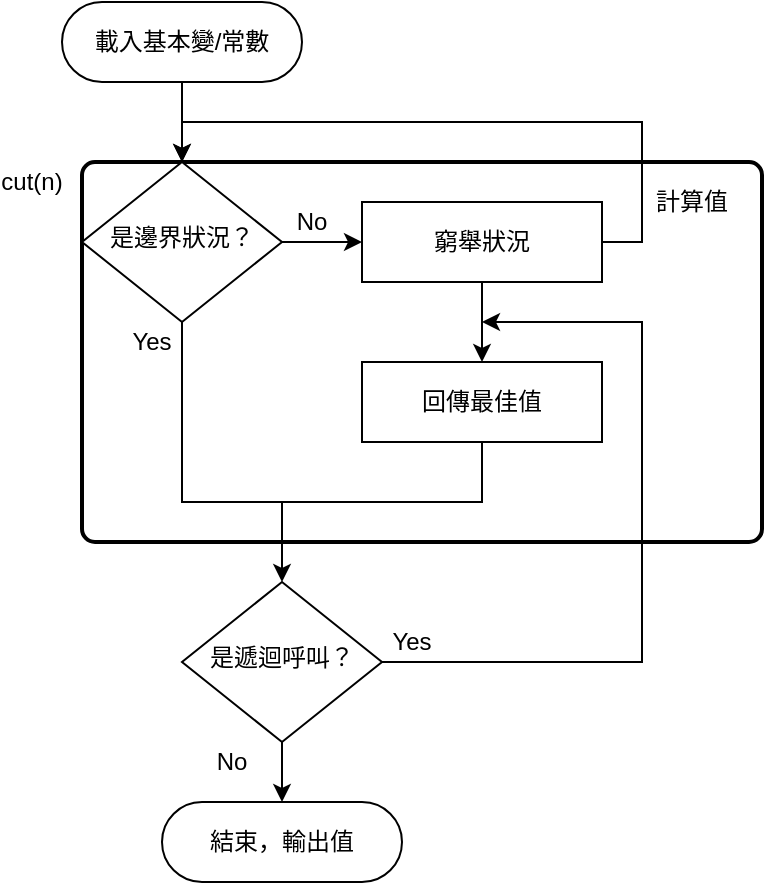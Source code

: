 <mxfile version="24.2.5" type="device">
  <diagram id="C5RBs43oDa-KdzZeNtuy" name="Page-1">
    <mxGraphModel dx="667" dy="408" grid="1" gridSize="10" guides="1" tooltips="1" connect="1" arrows="1" fold="1" page="1" pageScale="1" pageWidth="827" pageHeight="1169" math="0" shadow="0">
      <root>
        <mxCell id="WIyWlLk6GJQsqaUBKTNV-0" />
        <mxCell id="WIyWlLk6GJQsqaUBKTNV-1" parent="WIyWlLk6GJQsqaUBKTNV-0" />
        <mxCell id="azZvmljxaxP1PGHrwRFF-3" value="" style="rounded=1;whiteSpace=wrap;html=1;absoluteArcSize=1;arcSize=13;strokeWidth=2;" vertex="1" parent="WIyWlLk6GJQsqaUBKTNV-1">
          <mxGeometry x="490" y="140" width="340" height="190" as="geometry" />
        </mxCell>
        <mxCell id="azZvmljxaxP1PGHrwRFF-33" style="edgeStyle=orthogonalEdgeStyle;rounded=0;orthogonalLoop=1;jettySize=auto;html=1;" edge="1" parent="WIyWlLk6GJQsqaUBKTNV-1" source="azZvmljxaxP1PGHrwRFF-1">
          <mxGeometry relative="1" as="geometry">
            <mxPoint x="540" y="140" as="targetPoint" />
          </mxGeometry>
        </mxCell>
        <mxCell id="azZvmljxaxP1PGHrwRFF-1" value="載入基本變/常數" style="rounded=1;whiteSpace=wrap;html=1;fontSize=12;glass=0;strokeWidth=1;shadow=0;arcSize=50;" vertex="1" parent="WIyWlLk6GJQsqaUBKTNV-1">
          <mxGeometry x="480" y="60" width="120" height="40" as="geometry" />
        </mxCell>
        <mxCell id="azZvmljxaxP1PGHrwRFF-9" style="edgeStyle=orthogonalEdgeStyle;rounded=0;orthogonalLoop=1;jettySize=auto;html=1;exitX=0.5;exitY=1;exitDx=0;exitDy=0;entryX=0.5;entryY=0;entryDx=0;entryDy=0;" edge="1" parent="WIyWlLk6GJQsqaUBKTNV-1" source="azZvmljxaxP1PGHrwRFF-6" target="azZvmljxaxP1PGHrwRFF-29">
          <mxGeometry relative="1" as="geometry">
            <mxPoint x="590" y="540" as="targetPoint" />
            <Array as="points">
              <mxPoint x="540" y="310" />
              <mxPoint x="590" y="310" />
            </Array>
          </mxGeometry>
        </mxCell>
        <mxCell id="azZvmljxaxP1PGHrwRFF-6" value="是邊界狀況？" style="rhombus;whiteSpace=wrap;html=1;shadow=0;fontFamily=Helvetica;fontSize=12;align=center;strokeWidth=1;spacing=6;spacingTop=-4;" vertex="1" parent="WIyWlLk6GJQsqaUBKTNV-1">
          <mxGeometry x="490" y="140" width="100" height="80" as="geometry" />
        </mxCell>
        <mxCell id="azZvmljxaxP1PGHrwRFF-10" style="edgeStyle=orthogonalEdgeStyle;rounded=0;orthogonalLoop=1;jettySize=auto;html=1;exitX=1;exitY=0.5;exitDx=0;exitDy=0;entryX=0;entryY=0.5;entryDx=0;entryDy=0;" edge="1" parent="WIyWlLk6GJQsqaUBKTNV-1" source="azZvmljxaxP1PGHrwRFF-6" target="azZvmljxaxP1PGHrwRFF-15">
          <mxGeometry relative="1" as="geometry" />
        </mxCell>
        <mxCell id="azZvmljxaxP1PGHrwRFF-11" value="Yes" style="text;html=1;align=center;verticalAlign=middle;whiteSpace=wrap;rounded=0;" vertex="1" parent="WIyWlLk6GJQsqaUBKTNV-1">
          <mxGeometry x="510" y="220" width="30" height="20" as="geometry" />
        </mxCell>
        <mxCell id="azZvmljxaxP1PGHrwRFF-12" value="cut(n)" style="text;html=1;align=center;verticalAlign=middle;whiteSpace=wrap;rounded=0;" vertex="1" parent="WIyWlLk6GJQsqaUBKTNV-1">
          <mxGeometry x="450" y="140" width="30" height="20" as="geometry" />
        </mxCell>
        <mxCell id="azZvmljxaxP1PGHrwRFF-13" value="No" style="text;html=1;align=center;verticalAlign=middle;whiteSpace=wrap;rounded=0;" vertex="1" parent="WIyWlLk6GJQsqaUBKTNV-1">
          <mxGeometry x="590" y="160" width="30" height="20" as="geometry" />
        </mxCell>
        <mxCell id="azZvmljxaxP1PGHrwRFF-16" style="edgeStyle=orthogonalEdgeStyle;rounded=0;orthogonalLoop=1;jettySize=auto;html=1;exitX=1;exitY=0.5;exitDx=0;exitDy=0;entryX=0.5;entryY=0;entryDx=0;entryDy=0;" edge="1" parent="WIyWlLk6GJQsqaUBKTNV-1" source="azZvmljxaxP1PGHrwRFF-15" target="azZvmljxaxP1PGHrwRFF-6">
          <mxGeometry relative="1" as="geometry">
            <Array as="points">
              <mxPoint x="770" y="180" />
              <mxPoint x="770" y="120" />
              <mxPoint x="540" y="120" />
            </Array>
          </mxGeometry>
        </mxCell>
        <mxCell id="azZvmljxaxP1PGHrwRFF-20" style="edgeStyle=orthogonalEdgeStyle;rounded=0;orthogonalLoop=1;jettySize=auto;html=1;" edge="1" parent="WIyWlLk6GJQsqaUBKTNV-1" source="azZvmljxaxP1PGHrwRFF-15" target="azZvmljxaxP1PGHrwRFF-18">
          <mxGeometry relative="1" as="geometry" />
        </mxCell>
        <mxCell id="azZvmljxaxP1PGHrwRFF-26" style="edgeStyle=orthogonalEdgeStyle;rounded=0;orthogonalLoop=1;jettySize=auto;html=1;endArrow=none;endFill=0;startArrow=classic;startFill=1;entryX=1;entryY=0.5;entryDx=0;entryDy=0;" edge="1" parent="WIyWlLk6GJQsqaUBKTNV-1" target="azZvmljxaxP1PGHrwRFF-29">
          <mxGeometry relative="1" as="geometry">
            <mxPoint x="590" y="510" as="targetPoint" />
            <mxPoint x="690" y="220" as="sourcePoint" />
            <Array as="points">
              <mxPoint x="770" y="220" />
              <mxPoint x="770" y="390" />
            </Array>
          </mxGeometry>
        </mxCell>
        <mxCell id="azZvmljxaxP1PGHrwRFF-15" value="窮舉狀況" style="rounded=1;whiteSpace=wrap;html=1;fontSize=12;glass=0;strokeWidth=1;shadow=0;arcSize=0;" vertex="1" parent="WIyWlLk6GJQsqaUBKTNV-1">
          <mxGeometry x="630" y="160" width="120" height="40" as="geometry" />
        </mxCell>
        <mxCell id="azZvmljxaxP1PGHrwRFF-21" style="edgeStyle=orthogonalEdgeStyle;rounded=0;orthogonalLoop=1;jettySize=auto;html=1;endArrow=none;endFill=0;" edge="1" parent="WIyWlLk6GJQsqaUBKTNV-1" source="azZvmljxaxP1PGHrwRFF-18">
          <mxGeometry relative="1" as="geometry">
            <mxPoint x="590" y="310" as="targetPoint" />
            <Array as="points">
              <mxPoint x="690" y="310" />
            </Array>
          </mxGeometry>
        </mxCell>
        <mxCell id="azZvmljxaxP1PGHrwRFF-18" value="回傳最佳值" style="rounded=1;whiteSpace=wrap;html=1;fontSize=12;glass=0;strokeWidth=1;shadow=0;arcSize=0;" vertex="1" parent="WIyWlLk6GJQsqaUBKTNV-1">
          <mxGeometry x="630" y="240" width="120" height="40" as="geometry" />
        </mxCell>
        <mxCell id="azZvmljxaxP1PGHrwRFF-22" value="計算值" style="text;html=1;align=center;verticalAlign=middle;whiteSpace=wrap;rounded=0;" vertex="1" parent="WIyWlLk6GJQsqaUBKTNV-1">
          <mxGeometry x="770" y="150" width="50" height="20" as="geometry" />
        </mxCell>
        <mxCell id="azZvmljxaxP1PGHrwRFF-32" style="edgeStyle=orthogonalEdgeStyle;rounded=0;orthogonalLoop=1;jettySize=auto;html=1;exitX=0.5;exitY=1;exitDx=0;exitDy=0;" edge="1" parent="WIyWlLk6GJQsqaUBKTNV-1" source="azZvmljxaxP1PGHrwRFF-29">
          <mxGeometry relative="1" as="geometry">
            <mxPoint x="590" y="460" as="targetPoint" />
          </mxGeometry>
        </mxCell>
        <mxCell id="azZvmljxaxP1PGHrwRFF-29" value="是遞迴呼叫？" style="rhombus;whiteSpace=wrap;html=1;shadow=0;fontFamily=Helvetica;fontSize=12;align=center;strokeWidth=1;spacing=6;spacingTop=-4;" vertex="1" parent="WIyWlLk6GJQsqaUBKTNV-1">
          <mxGeometry x="540" y="350" width="100" height="80" as="geometry" />
        </mxCell>
        <mxCell id="azZvmljxaxP1PGHrwRFF-30" value="No" style="text;html=1;align=center;verticalAlign=middle;whiteSpace=wrap;rounded=0;" vertex="1" parent="WIyWlLk6GJQsqaUBKTNV-1">
          <mxGeometry x="550" y="430" width="30" height="20" as="geometry" />
        </mxCell>
        <mxCell id="azZvmljxaxP1PGHrwRFF-31" value="Yes" style="text;html=1;align=center;verticalAlign=middle;whiteSpace=wrap;rounded=0;" vertex="1" parent="WIyWlLk6GJQsqaUBKTNV-1">
          <mxGeometry x="640" y="370" width="30" height="20" as="geometry" />
        </mxCell>
        <mxCell id="azZvmljxaxP1PGHrwRFF-34" value="結束，輸出值" style="rounded=1;whiteSpace=wrap;html=1;fontSize=12;glass=0;strokeWidth=1;shadow=0;arcSize=50;" vertex="1" parent="WIyWlLk6GJQsqaUBKTNV-1">
          <mxGeometry x="530" y="460" width="120" height="40" as="geometry" />
        </mxCell>
      </root>
    </mxGraphModel>
  </diagram>
</mxfile>
